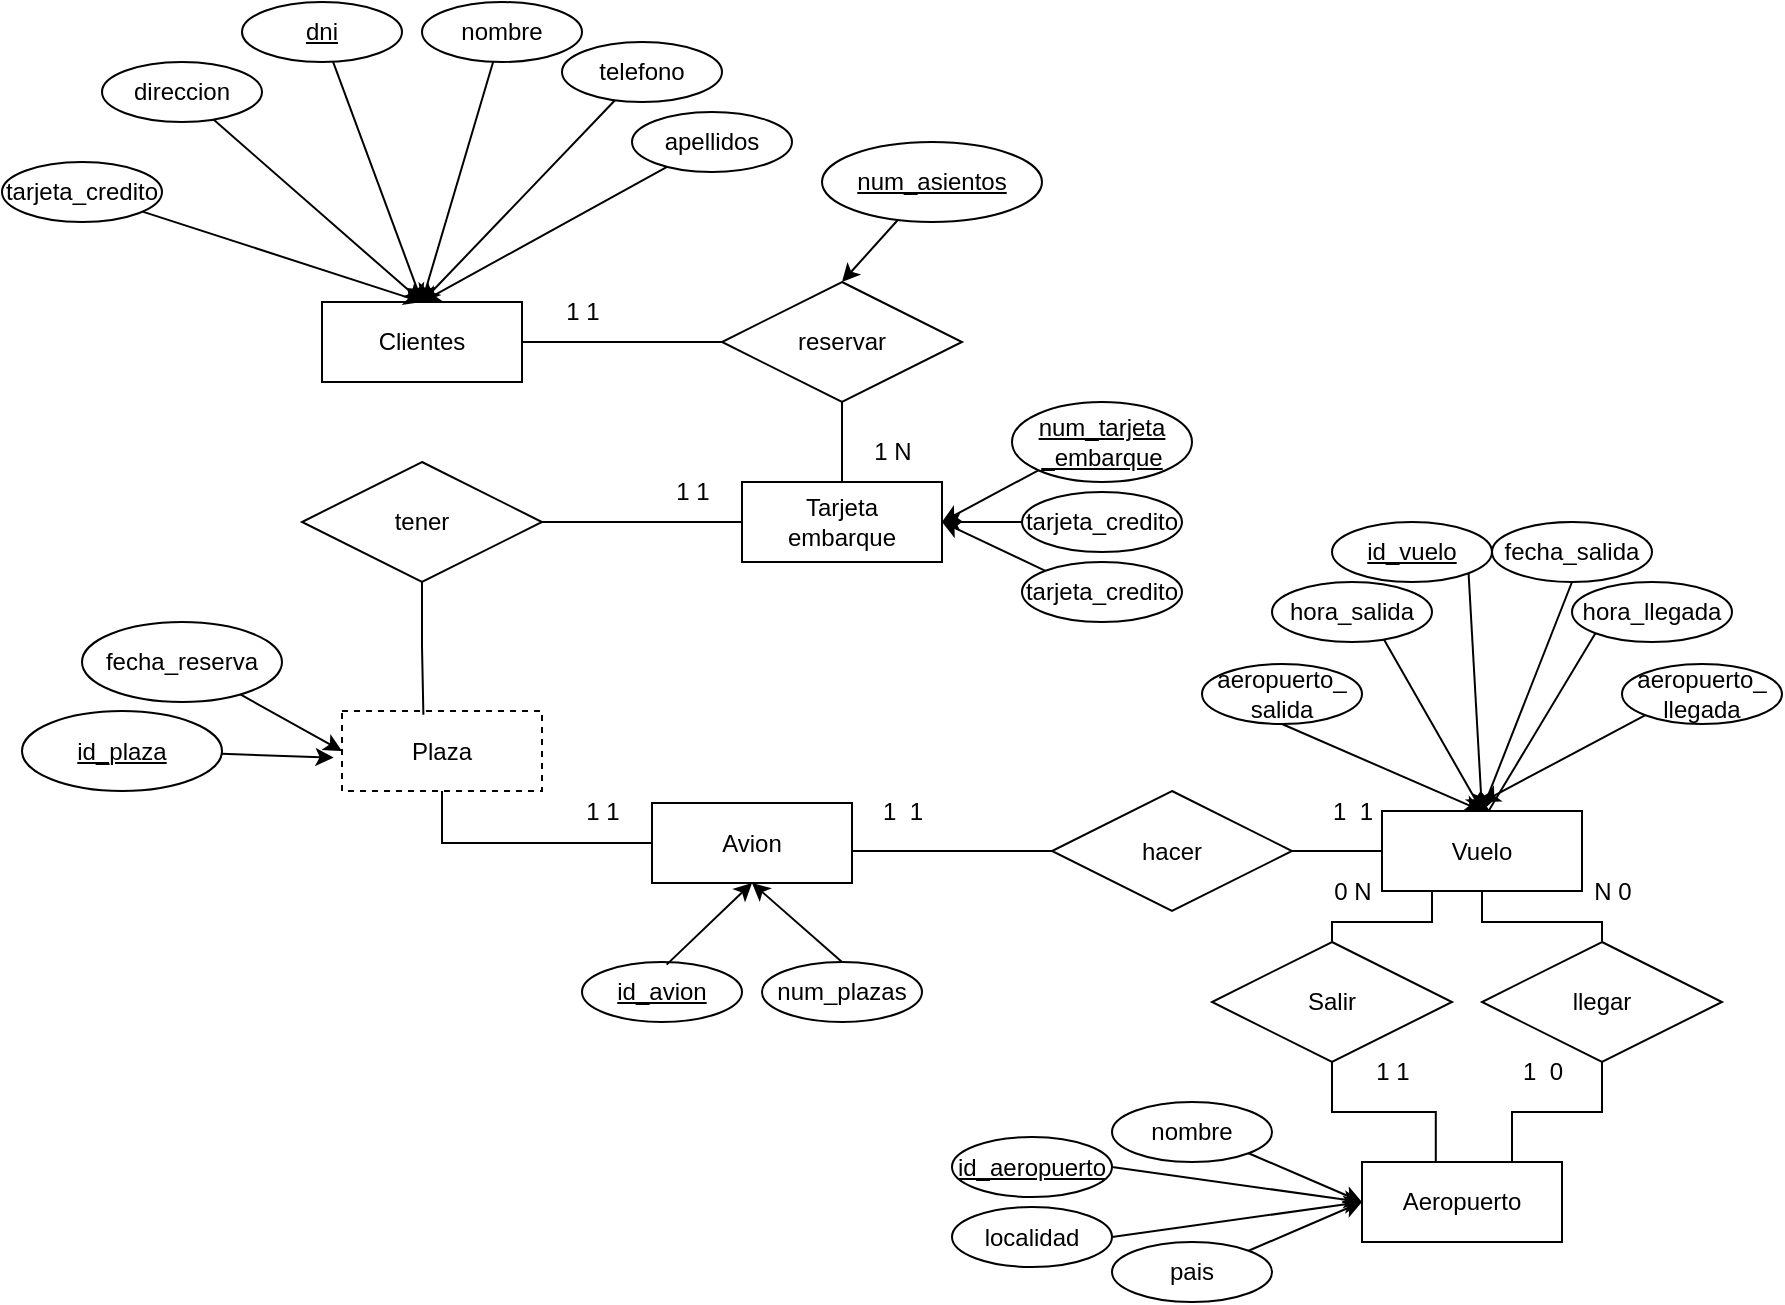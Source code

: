 <mxfile version="22.0.4" type="github">
  <diagram id="R2lEEEUBdFMjLlhIrx00" name="Page-1">
    <mxGraphModel dx="2172" dy="634" grid="1" gridSize="10" guides="1" tooltips="1" connect="1" arrows="1" fold="1" page="1" pageScale="1" pageWidth="850" pageHeight="1100" math="0" shadow="0" extFonts="Permanent Marker^https://fonts.googleapis.com/css?family=Permanent+Marker">
      <root>
        <mxCell id="0" />
        <mxCell id="1" parent="0" />
        <mxCell id="2jiFzWGauxY_XOc7GJdC-2" value="Clientes" style="whiteSpace=wrap;html=1;align=center;" parent="1" vertex="1">
          <mxGeometry x="100" y="240" width="100" height="40" as="geometry" />
        </mxCell>
        <mxCell id="2jiFzWGauxY_XOc7GJdC-4" value="Tarjeta &lt;br&gt;embarque" style="whiteSpace=wrap;html=1;align=center;" parent="1" vertex="1">
          <mxGeometry x="310" y="330" width="100" height="40" as="geometry" />
        </mxCell>
        <mxCell id="2jiFzWGauxY_XOc7GJdC-5" value="Aeropuerto" style="whiteSpace=wrap;html=1;align=center;" parent="1" vertex="1">
          <mxGeometry x="620" y="670" width="100" height="40" as="geometry" />
        </mxCell>
        <mxCell id="2jiFzWGauxY_XOc7GJdC-6" value="Avion" style="whiteSpace=wrap;html=1;align=center;" parent="1" vertex="1">
          <mxGeometry x="265" y="490.5" width="100" height="40" as="geometry" />
        </mxCell>
        <mxCell id="qRf_m3_fmnxYI7FiQeoy-19" style="edgeStyle=orthogonalEdgeStyle;rounded=0;orthogonalLoop=1;jettySize=auto;html=1;exitX=0.5;exitY=1;exitDx=0;exitDy=0;entryX=0;entryY=0.5;entryDx=0;entryDy=0;startArrow=none;startFill=0;endArrow=none;endFill=0;" parent="1" source="2jiFzWGauxY_XOc7GJdC-7" target="2jiFzWGauxY_XOc7GJdC-6" edge="1">
          <mxGeometry relative="1" as="geometry" />
        </mxCell>
        <mxCell id="2jiFzWGauxY_XOc7GJdC-7" value="Plaza" style="whiteSpace=wrap;html=1;align=center;dashed=1;" parent="1" vertex="1">
          <mxGeometry x="110" y="444.5" width="100" height="40" as="geometry" />
        </mxCell>
        <mxCell id="lYEexqLNSPWDxcUZi8AM-1" style="rounded=0;orthogonalLoop=1;jettySize=auto;html=1;entryX=0.5;entryY=0;entryDx=0;entryDy=0;" parent="1" source="2jiFzWGauxY_XOc7GJdC-8" target="2jiFzWGauxY_XOc7GJdC-2" edge="1">
          <mxGeometry relative="1" as="geometry" />
        </mxCell>
        <mxCell id="2jiFzWGauxY_XOc7GJdC-8" value="dni" style="ellipse;whiteSpace=wrap;html=1;align=center;fontStyle=4" parent="1" vertex="1">
          <mxGeometry x="60" y="90" width="80" height="30" as="geometry" />
        </mxCell>
        <mxCell id="lYEexqLNSPWDxcUZi8AM-3" style="rounded=0;orthogonalLoop=1;jettySize=auto;html=1;entryX=0.5;entryY=0;entryDx=0;entryDy=0;" parent="1" source="2jiFzWGauxY_XOc7GJdC-9" target="2jiFzWGauxY_XOc7GJdC-2" edge="1">
          <mxGeometry relative="1" as="geometry" />
        </mxCell>
        <mxCell id="2jiFzWGauxY_XOc7GJdC-9" value="nombre" style="ellipse;whiteSpace=wrap;html=1;align=center;" parent="1" vertex="1">
          <mxGeometry x="150" y="90" width="80" height="30" as="geometry" />
        </mxCell>
        <mxCell id="lYEexqLNSPWDxcUZi8AM-5" style="rounded=0;orthogonalLoop=1;jettySize=auto;html=1;entryX=0.5;entryY=0;entryDx=0;entryDy=0;" parent="1" source="2jiFzWGauxY_XOc7GJdC-11" target="2jiFzWGauxY_XOc7GJdC-2" edge="1">
          <mxGeometry relative="1" as="geometry" />
        </mxCell>
        <mxCell id="2jiFzWGauxY_XOc7GJdC-11" value="apellidos" style="ellipse;whiteSpace=wrap;html=1;align=center;" parent="1" vertex="1">
          <mxGeometry x="255" y="145" width="80" height="30" as="geometry" />
        </mxCell>
        <mxCell id="lYEexqLNSPWDxcUZi8AM-2" style="rounded=0;orthogonalLoop=1;jettySize=auto;html=1;entryX=0.5;entryY=0;entryDx=0;entryDy=0;" parent="1" source="2jiFzWGauxY_XOc7GJdC-12" target="2jiFzWGauxY_XOc7GJdC-2" edge="1">
          <mxGeometry relative="1" as="geometry" />
        </mxCell>
        <mxCell id="2jiFzWGauxY_XOc7GJdC-12" value="direccion" style="ellipse;whiteSpace=wrap;html=1;align=center;" parent="1" vertex="1">
          <mxGeometry x="-10" y="120" width="80" height="30" as="geometry" />
        </mxCell>
        <mxCell id="lYEexqLNSPWDxcUZi8AM-4" style="rounded=0;orthogonalLoop=1;jettySize=auto;html=1;entryX=0.5;entryY=0;entryDx=0;entryDy=0;" parent="1" source="2jiFzWGauxY_XOc7GJdC-13" target="2jiFzWGauxY_XOc7GJdC-2" edge="1">
          <mxGeometry relative="1" as="geometry" />
        </mxCell>
        <mxCell id="2jiFzWGauxY_XOc7GJdC-13" value="telefono" style="ellipse;whiteSpace=wrap;html=1;align=center;" parent="1" vertex="1">
          <mxGeometry x="220" y="110" width="80" height="30" as="geometry" />
        </mxCell>
        <mxCell id="lYEexqLNSPWDxcUZi8AM-6" style="rounded=0;orthogonalLoop=1;jettySize=auto;html=1;entryX=0.5;entryY=0;entryDx=0;entryDy=0;" parent="1" source="2jiFzWGauxY_XOc7GJdC-14" target="2jiFzWGauxY_XOc7GJdC-2" edge="1">
          <mxGeometry relative="1" as="geometry" />
        </mxCell>
        <mxCell id="2jiFzWGauxY_XOc7GJdC-14" value="tarjeta_credito" style="ellipse;whiteSpace=wrap;html=1;align=center;" parent="1" vertex="1">
          <mxGeometry x="-60" y="170" width="80" height="30" as="geometry" />
        </mxCell>
        <mxCell id="lYEexqLNSPWDxcUZi8AM-8" style="rounded=0;orthogonalLoop=1;jettySize=auto;html=1;entryX=0.5;entryY=0;entryDx=0;entryDy=0;" parent="1" source="2jiFzWGauxY_XOc7GJdC-15" target="lYEexqLNSPWDxcUZi8AM-7" edge="1">
          <mxGeometry relative="1" as="geometry" />
        </mxCell>
        <mxCell id="2jiFzWGauxY_XOc7GJdC-15" value="num_asientos" style="ellipse;whiteSpace=wrap;html=1;align=center;fontStyle=4" parent="1" vertex="1">
          <mxGeometry x="350" y="160" width="110" height="40" as="geometry" />
        </mxCell>
        <mxCell id="lYEexqLNSPWDxcUZi8AM-9" style="rounded=0;orthogonalLoop=1;jettySize=auto;html=1;entryX=0;entryY=0.5;entryDx=0;entryDy=0;" parent="1" source="2jiFzWGauxY_XOc7GJdC-16" target="2jiFzWGauxY_XOc7GJdC-7" edge="1">
          <mxGeometry relative="1" as="geometry" />
        </mxCell>
        <mxCell id="2jiFzWGauxY_XOc7GJdC-16" value="fecha_reserva" style="ellipse;whiteSpace=wrap;html=1;align=center;" parent="1" vertex="1">
          <mxGeometry x="-20" y="400" width="100" height="40" as="geometry" />
        </mxCell>
        <mxCell id="qRf_m3_fmnxYI7FiQeoy-16" style="rounded=0;orthogonalLoop=1;jettySize=auto;html=1;exitX=0;exitY=1;exitDx=0;exitDy=0;entryX=1;entryY=0.5;entryDx=0;entryDy=0;" parent="1" source="2jiFzWGauxY_XOc7GJdC-17" target="2jiFzWGauxY_XOc7GJdC-4" edge="1">
          <mxGeometry relative="1" as="geometry" />
        </mxCell>
        <mxCell id="2jiFzWGauxY_XOc7GJdC-17" value="num_tarjeta&lt;br&gt;_embarque" style="ellipse;whiteSpace=wrap;html=1;align=center;fontStyle=4" parent="1" vertex="1">
          <mxGeometry x="445" y="290" width="90" height="40" as="geometry" />
        </mxCell>
        <mxCell id="2jiFzWGauxY_XOc7GJdC-18" value="tarjeta_credito" style="ellipse;whiteSpace=wrap;html=1;align=center;" parent="1" vertex="1">
          <mxGeometry x="450" y="370" width="80" height="30" as="geometry" />
        </mxCell>
        <mxCell id="qRf_m3_fmnxYI7FiQeoy-17" style="rounded=0;orthogonalLoop=1;jettySize=auto;html=1;exitX=0;exitY=0.5;exitDx=0;exitDy=0;entryX=1;entryY=0.5;entryDx=0;entryDy=0;" parent="1" source="2jiFzWGauxY_XOc7GJdC-20" target="2jiFzWGauxY_XOc7GJdC-4" edge="1">
          <mxGeometry relative="1" as="geometry" />
        </mxCell>
        <mxCell id="2jiFzWGauxY_XOc7GJdC-20" value="tarjeta_credito" style="ellipse;whiteSpace=wrap;html=1;align=center;" parent="1" vertex="1">
          <mxGeometry x="450" y="335" width="80" height="30" as="geometry" />
        </mxCell>
        <mxCell id="2jiFzWGauxY_XOc7GJdC-21" value="id_avion&lt;br&gt;" style="ellipse;whiteSpace=wrap;html=1;align=center;fontStyle=4" parent="1" vertex="1">
          <mxGeometry x="230" y="570" width="80" height="30" as="geometry" />
        </mxCell>
        <mxCell id="qRf_m3_fmnxYI7FiQeoy-21" style="rounded=0;orthogonalLoop=1;jettySize=auto;html=1;exitX=0.5;exitY=0;exitDx=0;exitDy=0;entryX=0.5;entryY=1;entryDx=0;entryDy=0;" parent="1" source="2jiFzWGauxY_XOc7GJdC-22" target="2jiFzWGauxY_XOc7GJdC-6" edge="1">
          <mxGeometry relative="1" as="geometry" />
        </mxCell>
        <mxCell id="2jiFzWGauxY_XOc7GJdC-22" value="num_plazas" style="ellipse;whiteSpace=wrap;html=1;align=center;" parent="1" vertex="1">
          <mxGeometry x="320" y="570" width="80" height="30" as="geometry" />
        </mxCell>
        <mxCell id="qRf_m3_fmnxYI7FiQeoy-32" style="rounded=0;orthogonalLoop=1;jettySize=auto;html=1;exitX=1;exitY=0.5;exitDx=0;exitDy=0;entryX=0;entryY=0.5;entryDx=0;entryDy=0;" parent="1" source="2jiFzWGauxY_XOc7GJdC-23" target="2jiFzWGauxY_XOc7GJdC-5" edge="1">
          <mxGeometry relative="1" as="geometry" />
        </mxCell>
        <mxCell id="2jiFzWGauxY_XOc7GJdC-23" value="localidad" style="ellipse;whiteSpace=wrap;html=1;align=center;fontStyle=0" parent="1" vertex="1">
          <mxGeometry x="415" y="692.5" width="80" height="30" as="geometry" />
        </mxCell>
        <mxCell id="2jiFzWGauxY_XOc7GJdC-24" value="pais" style="ellipse;whiteSpace=wrap;html=1;align=center;" parent="1" vertex="1">
          <mxGeometry x="495" y="710" width="80" height="30" as="geometry" />
        </mxCell>
        <mxCell id="qRf_m3_fmnxYI7FiQeoy-29" style="rounded=0;orthogonalLoop=1;jettySize=auto;html=1;exitX=1;exitY=0.5;exitDx=0;exitDy=0;entryX=0;entryY=0.5;entryDx=0;entryDy=0;" parent="1" source="2jiFzWGauxY_XOc7GJdC-25" target="2jiFzWGauxY_XOc7GJdC-5" edge="1">
          <mxGeometry relative="1" as="geometry" />
        </mxCell>
        <mxCell id="2jiFzWGauxY_XOc7GJdC-25" value="id_aeropuerto" style="ellipse;whiteSpace=wrap;html=1;align=center;fontStyle=4" parent="1" vertex="1">
          <mxGeometry x="415" y="657.5" width="80" height="30" as="geometry" />
        </mxCell>
        <mxCell id="qRf_m3_fmnxYI7FiQeoy-30" style="rounded=0;orthogonalLoop=1;jettySize=auto;html=1;exitX=1;exitY=1;exitDx=0;exitDy=0;" parent="1" source="2jiFzWGauxY_XOc7GJdC-26" edge="1">
          <mxGeometry relative="1" as="geometry">
            <mxPoint x="620" y="690" as="targetPoint" />
          </mxGeometry>
        </mxCell>
        <mxCell id="2jiFzWGauxY_XOc7GJdC-26" value="nombre" style="ellipse;whiteSpace=wrap;html=1;align=center;" parent="1" vertex="1">
          <mxGeometry x="495" y="640" width="80" height="30" as="geometry" />
        </mxCell>
        <mxCell id="qRf_m3_fmnxYI7FiQeoy-26" style="rounded=0;orthogonalLoop=1;jettySize=auto;html=1;exitX=0.698;exitY=0.952;exitDx=0;exitDy=0;exitPerimeter=0;entryX=0.5;entryY=0;entryDx=0;entryDy=0;" parent="1" source="2jiFzWGauxY_XOc7GJdC-27" target="qRf_m3_fmnxYI7FiQeoy-7" edge="1">
          <mxGeometry relative="1" as="geometry" />
        </mxCell>
        <mxCell id="2jiFzWGauxY_XOc7GJdC-27" value="hora_salida" style="ellipse;whiteSpace=wrap;html=1;align=center;fontStyle=0" parent="1" vertex="1">
          <mxGeometry x="575" y="380" width="80" height="30" as="geometry" />
        </mxCell>
        <mxCell id="qRf_m3_fmnxYI7FiQeoy-23" style="rounded=0;orthogonalLoop=1;jettySize=auto;html=1;exitX=0;exitY=1;exitDx=0;exitDy=0;" parent="1" source="2jiFzWGauxY_XOc7GJdC-28" edge="1">
          <mxGeometry relative="1" as="geometry">
            <mxPoint x="680" y="500" as="targetPoint" />
          </mxGeometry>
        </mxCell>
        <mxCell id="2jiFzWGauxY_XOc7GJdC-28" value="hora_llegada" style="ellipse;whiteSpace=wrap;html=1;align=center;" parent="1" vertex="1">
          <mxGeometry x="725" y="380" width="80" height="30" as="geometry" />
        </mxCell>
        <mxCell id="qRf_m3_fmnxYI7FiQeoy-25" style="rounded=0;orthogonalLoop=1;jettySize=auto;html=1;exitX=1;exitY=1;exitDx=0;exitDy=0;entryX=0.5;entryY=0;entryDx=0;entryDy=0;" parent="1" source="2jiFzWGauxY_XOc7GJdC-29" target="qRf_m3_fmnxYI7FiQeoy-7" edge="1">
          <mxGeometry relative="1" as="geometry" />
        </mxCell>
        <mxCell id="2jiFzWGauxY_XOc7GJdC-29" value="id_vuelo" style="ellipse;whiteSpace=wrap;html=1;align=center;fontStyle=4" parent="1" vertex="1">
          <mxGeometry x="605" y="350" width="80" height="30" as="geometry" />
        </mxCell>
        <mxCell id="qRf_m3_fmnxYI7FiQeoy-22" style="rounded=0;orthogonalLoop=1;jettySize=auto;html=1;exitX=0.5;exitY=1;exitDx=0;exitDy=0;entryX=0.5;entryY=0;entryDx=0;entryDy=0;" parent="1" source="2jiFzWGauxY_XOc7GJdC-30" target="qRf_m3_fmnxYI7FiQeoy-7" edge="1">
          <mxGeometry relative="1" as="geometry" />
        </mxCell>
        <mxCell id="2jiFzWGauxY_XOc7GJdC-30" value="fecha_salida" style="ellipse;whiteSpace=wrap;html=1;align=center;" parent="1" vertex="1">
          <mxGeometry x="685" y="350" width="80" height="30" as="geometry" />
        </mxCell>
        <mxCell id="qRf_m3_fmnxYI7FiQeoy-27" style="rounded=0;orthogonalLoop=1;jettySize=auto;html=1;exitX=0.5;exitY=1;exitDx=0;exitDy=0;entryX=0.5;entryY=0;entryDx=0;entryDy=0;" parent="1" source="2jiFzWGauxY_XOc7GJdC-31" target="qRf_m3_fmnxYI7FiQeoy-7" edge="1">
          <mxGeometry relative="1" as="geometry" />
        </mxCell>
        <mxCell id="2jiFzWGauxY_XOc7GJdC-31" value="aeropuerto_&lt;br&gt;salida" style="ellipse;whiteSpace=wrap;html=1;align=center;fontStyle=0" parent="1" vertex="1">
          <mxGeometry x="540" y="421" width="80" height="30" as="geometry" />
        </mxCell>
        <mxCell id="qRf_m3_fmnxYI7FiQeoy-24" style="rounded=0;orthogonalLoop=1;jettySize=auto;html=1;exitX=0;exitY=1;exitDx=0;exitDy=0;" parent="1" source="2jiFzWGauxY_XOc7GJdC-32" edge="1">
          <mxGeometry relative="1" as="geometry">
            <mxPoint x="680" y="490" as="targetPoint" />
          </mxGeometry>
        </mxCell>
        <mxCell id="2jiFzWGauxY_XOc7GJdC-32" value="aeropuerto_&lt;br&gt;llegada" style="ellipse;whiteSpace=wrap;html=1;align=center;" parent="1" vertex="1">
          <mxGeometry x="750" y="421" width="80" height="30" as="geometry" />
        </mxCell>
        <mxCell id="lYEexqLNSPWDxcUZi8AM-10" style="edgeStyle=orthogonalEdgeStyle;rounded=0;orthogonalLoop=1;jettySize=auto;html=1;entryX=1;entryY=0.5;entryDx=0;entryDy=0;startArrow=none;startFill=0;endArrow=none;endFill=0;" parent="1" source="lYEexqLNSPWDxcUZi8AM-7" target="2jiFzWGauxY_XOc7GJdC-2" edge="1">
          <mxGeometry relative="1" as="geometry" />
        </mxCell>
        <mxCell id="lYEexqLNSPWDxcUZi8AM-11" style="edgeStyle=orthogonalEdgeStyle;rounded=0;orthogonalLoop=1;jettySize=auto;html=1;entryX=0.5;entryY=0;entryDx=0;entryDy=0;startArrow=none;startFill=0;endArrow=none;endFill=0;" parent="1" source="lYEexqLNSPWDxcUZi8AM-7" target="2jiFzWGauxY_XOc7GJdC-4" edge="1">
          <mxGeometry relative="1" as="geometry" />
        </mxCell>
        <mxCell id="lYEexqLNSPWDxcUZi8AM-7" value="reservar" style="shape=rhombus;perimeter=rhombusPerimeter;whiteSpace=wrap;html=1;align=center;" parent="1" vertex="1">
          <mxGeometry x="300" y="230" width="120" height="60" as="geometry" />
        </mxCell>
        <mxCell id="qRf_m3_fmnxYI7FiQeoy-9" style="edgeStyle=orthogonalEdgeStyle;rounded=0;orthogonalLoop=1;jettySize=auto;html=1;entryX=0;entryY=0.5;entryDx=0;entryDy=0;startArrow=none;startFill=0;endArrow=none;endFill=0;" parent="1" source="lYEexqLNSPWDxcUZi8AM-14" target="qRf_m3_fmnxYI7FiQeoy-7" edge="1">
          <mxGeometry relative="1" as="geometry" />
        </mxCell>
        <mxCell id="lYEexqLNSPWDxcUZi8AM-14" value="hacer" style="shape=rhombus;perimeter=rhombusPerimeter;whiteSpace=wrap;html=1;align=center;" parent="1" vertex="1">
          <mxGeometry x="465" y="484.5" width="120" height="60" as="geometry" />
        </mxCell>
        <mxCell id="lYEexqLNSPWDxcUZi8AM-26" style="edgeStyle=orthogonalEdgeStyle;rounded=0;orthogonalLoop=1;jettySize=auto;html=1;startArrow=none;startFill=0;endArrow=none;endFill=0;" parent="1" source="lYEexqLNSPWDxcUZi8AM-15" target="2jiFzWGauxY_XOc7GJdC-4" edge="1">
          <mxGeometry relative="1" as="geometry" />
        </mxCell>
        <mxCell id="lYEexqLNSPWDxcUZi8AM-15" value="tener" style="shape=rhombus;perimeter=rhombusPerimeter;whiteSpace=wrap;html=1;align=center;" parent="1" vertex="1">
          <mxGeometry x="90" y="320" width="120" height="60" as="geometry" />
        </mxCell>
        <mxCell id="lYEexqLNSPWDxcUZi8AM-16" value="1 N" style="text;html=1;align=center;verticalAlign=middle;resizable=0;points=[];autosize=1;strokeColor=none;fillColor=none;" parent="1" vertex="1">
          <mxGeometry x="365" y="300" width="40" height="30" as="geometry" />
        </mxCell>
        <mxCell id="lYEexqLNSPWDxcUZi8AM-17" value="1 1" style="text;html=1;align=center;verticalAlign=middle;resizable=0;points=[];autosize=1;strokeColor=none;fillColor=none;" parent="1" vertex="1">
          <mxGeometry x="210" y="230" width="40" height="30" as="geometry" />
        </mxCell>
        <mxCell id="lYEexqLNSPWDxcUZi8AM-19" style="rounded=0;orthogonalLoop=1;jettySize=auto;html=1;entryX=-0.042;entryY=0.582;entryDx=0;entryDy=0;entryPerimeter=0;" parent="1" source="lYEexqLNSPWDxcUZi8AM-18" target="2jiFzWGauxY_XOc7GJdC-7" edge="1">
          <mxGeometry relative="1" as="geometry" />
        </mxCell>
        <mxCell id="lYEexqLNSPWDxcUZi8AM-18" value="id_plaza" style="ellipse;whiteSpace=wrap;html=1;align=center;fontStyle=4" parent="1" vertex="1">
          <mxGeometry x="-50" y="444.5" width="100" height="40" as="geometry" />
        </mxCell>
        <mxCell id="qRf_m3_fmnxYI7FiQeoy-5" style="edgeStyle=orthogonalEdgeStyle;rounded=0;orthogonalLoop=1;jettySize=auto;html=1;entryX=0.407;entryY=0.048;entryDx=0;entryDy=0;entryPerimeter=0;startArrow=none;startFill=0;endArrow=none;endFill=0;" parent="1" source="lYEexqLNSPWDxcUZi8AM-15" target="2jiFzWGauxY_XOc7GJdC-7" edge="1">
          <mxGeometry relative="1" as="geometry" />
        </mxCell>
        <mxCell id="qRf_m3_fmnxYI7FiQeoy-12" style="edgeStyle=orthogonalEdgeStyle;rounded=0;orthogonalLoop=1;jettySize=auto;html=1;entryX=0.5;entryY=0;entryDx=0;entryDy=0;startArrow=none;startFill=0;endArrow=none;endFill=0;" parent="1" source="qRf_m3_fmnxYI7FiQeoy-7" target="qRf_m3_fmnxYI7FiQeoy-11" edge="1">
          <mxGeometry relative="1" as="geometry">
            <Array as="points">
              <mxPoint x="680" y="550" />
              <mxPoint x="740" y="550" />
            </Array>
          </mxGeometry>
        </mxCell>
        <mxCell id="qRf_m3_fmnxYI7FiQeoy-13" style="edgeStyle=orthogonalEdgeStyle;rounded=0;orthogonalLoop=1;jettySize=auto;html=1;exitX=0.25;exitY=1;exitDx=0;exitDy=0;startArrow=none;startFill=0;endArrow=none;endFill=0;" parent="1" source="qRf_m3_fmnxYI7FiQeoy-7" target="qRf_m3_fmnxYI7FiQeoy-10" edge="1">
          <mxGeometry relative="1" as="geometry">
            <Array as="points">
              <mxPoint x="655" y="550" />
              <mxPoint x="605" y="550" />
            </Array>
          </mxGeometry>
        </mxCell>
        <mxCell id="qRf_m3_fmnxYI7FiQeoy-7" value="Vuelo" style="whiteSpace=wrap;html=1;align=center;" parent="1" vertex="1">
          <mxGeometry x="630" y="494.5" width="100" height="40" as="geometry" />
        </mxCell>
        <mxCell id="qRf_m3_fmnxYI7FiQeoy-8" style="edgeStyle=orthogonalEdgeStyle;rounded=0;orthogonalLoop=1;jettySize=auto;html=1;entryX=0;entryY=0.5;entryDx=0;entryDy=0;startArrow=none;startFill=0;endArrow=none;endFill=0;" parent="1" source="2jiFzWGauxY_XOc7GJdC-6" target="lYEexqLNSPWDxcUZi8AM-14" edge="1">
          <mxGeometry relative="1" as="geometry">
            <Array as="points">
              <mxPoint x="415" y="515" />
            </Array>
          </mxGeometry>
        </mxCell>
        <mxCell id="qRf_m3_fmnxYI7FiQeoy-10" value="Salir" style="shape=rhombus;perimeter=rhombusPerimeter;whiteSpace=wrap;html=1;align=center;" parent="1" vertex="1">
          <mxGeometry x="545" y="560" width="120" height="60" as="geometry" />
        </mxCell>
        <mxCell id="qRf_m3_fmnxYI7FiQeoy-15" style="edgeStyle=orthogonalEdgeStyle;rounded=0;orthogonalLoop=1;jettySize=auto;html=1;entryX=0.75;entryY=0;entryDx=0;entryDy=0;startArrow=none;startFill=0;endArrow=none;endFill=0;" parent="1" source="qRf_m3_fmnxYI7FiQeoy-11" target="2jiFzWGauxY_XOc7GJdC-5" edge="1">
          <mxGeometry relative="1" as="geometry" />
        </mxCell>
        <mxCell id="qRf_m3_fmnxYI7FiQeoy-11" value="llegar" style="shape=rhombus;perimeter=rhombusPerimeter;whiteSpace=wrap;html=1;align=center;" parent="1" vertex="1">
          <mxGeometry x="680" y="560" width="120" height="60" as="geometry" />
        </mxCell>
        <mxCell id="qRf_m3_fmnxYI7FiQeoy-14" style="edgeStyle=orthogonalEdgeStyle;rounded=0;orthogonalLoop=1;jettySize=auto;html=1;entryX=0.369;entryY=0.005;entryDx=0;entryDy=0;entryPerimeter=0;startArrow=none;startFill=0;endArrow=none;endFill=0;" parent="1" source="qRf_m3_fmnxYI7FiQeoy-10" target="2jiFzWGauxY_XOc7GJdC-5" edge="1">
          <mxGeometry relative="1" as="geometry" />
        </mxCell>
        <mxCell id="qRf_m3_fmnxYI7FiQeoy-18" style="rounded=0;orthogonalLoop=1;jettySize=auto;html=1;exitX=0;exitY=0;exitDx=0;exitDy=0;entryX=1;entryY=0.5;entryDx=0;entryDy=0;" parent="1" source="2jiFzWGauxY_XOc7GJdC-18" target="2jiFzWGauxY_XOc7GJdC-4" edge="1">
          <mxGeometry relative="1" as="geometry">
            <mxPoint x="413" y="366" as="targetPoint" />
          </mxGeometry>
        </mxCell>
        <mxCell id="qRf_m3_fmnxYI7FiQeoy-20" style="rounded=0;orthogonalLoop=1;jettySize=auto;html=1;exitX=0.529;exitY=0.044;exitDx=0;exitDy=0;entryX=0.5;entryY=1;entryDx=0;entryDy=0;exitPerimeter=0;" parent="1" source="2jiFzWGauxY_XOc7GJdC-21" target="2jiFzWGauxY_XOc7GJdC-6" edge="1">
          <mxGeometry relative="1" as="geometry" />
        </mxCell>
        <mxCell id="qRf_m3_fmnxYI7FiQeoy-31" style="rounded=0;orthogonalLoop=1;jettySize=auto;html=1;exitX=1;exitY=0;exitDx=0;exitDy=0;" parent="1" source="2jiFzWGauxY_XOc7GJdC-24" edge="1">
          <mxGeometry relative="1" as="geometry">
            <mxPoint x="620" y="690" as="targetPoint" />
          </mxGeometry>
        </mxCell>
        <mxCell id="qRf_m3_fmnxYI7FiQeoy-33" value="1 1" style="text;html=1;align=center;verticalAlign=middle;resizable=0;points=[];autosize=1;strokeColor=none;fillColor=none;" parent="1" vertex="1">
          <mxGeometry x="265" y="320" width="40" height="30" as="geometry" />
        </mxCell>
        <mxCell id="qRf_m3_fmnxYI7FiQeoy-36" value="1&amp;nbsp; 1" style="text;html=1;align=center;verticalAlign=middle;resizable=0;points=[];autosize=1;strokeColor=none;fillColor=none;" parent="1" vertex="1">
          <mxGeometry x="595" y="480" width="40" height="30" as="geometry" />
        </mxCell>
        <mxCell id="qRf_m3_fmnxYI7FiQeoy-37" value="1&amp;nbsp; 1" style="text;html=1;align=center;verticalAlign=middle;resizable=0;points=[];autosize=1;strokeColor=none;fillColor=none;" parent="1" vertex="1">
          <mxGeometry x="370" y="480" width="40" height="30" as="geometry" />
        </mxCell>
        <mxCell id="qRf_m3_fmnxYI7FiQeoy-38" value="1 1" style="text;html=1;align=center;verticalAlign=middle;resizable=0;points=[];autosize=1;strokeColor=none;fillColor=none;" parent="1" vertex="1">
          <mxGeometry x="615" y="610" width="40" height="30" as="geometry" />
        </mxCell>
        <mxCell id="qRf_m3_fmnxYI7FiQeoy-40" value="0 N" style="text;html=1;align=center;verticalAlign=middle;resizable=0;points=[];autosize=1;strokeColor=none;fillColor=none;" parent="1" vertex="1">
          <mxGeometry x="595" y="520" width="40" height="30" as="geometry" />
        </mxCell>
        <mxCell id="qRf_m3_fmnxYI7FiQeoy-41" value="1&amp;nbsp; 0" style="text;html=1;align=center;verticalAlign=middle;resizable=0;points=[];autosize=1;strokeColor=none;fillColor=none;" parent="1" vertex="1">
          <mxGeometry x="690" y="610" width="40" height="30" as="geometry" />
        </mxCell>
        <mxCell id="qRf_m3_fmnxYI7FiQeoy-42" value="N 0" style="text;html=1;align=center;verticalAlign=middle;resizable=0;points=[];autosize=1;strokeColor=none;fillColor=none;" parent="1" vertex="1">
          <mxGeometry x="725" y="520" width="40" height="30" as="geometry" />
        </mxCell>
        <mxCell id="qRf_m3_fmnxYI7FiQeoy-44" value="1 1" style="text;html=1;align=center;verticalAlign=middle;resizable=0;points=[];autosize=1;strokeColor=none;fillColor=none;" parent="1" vertex="1">
          <mxGeometry x="220" y="480" width="40" height="30" as="geometry" />
        </mxCell>
      </root>
    </mxGraphModel>
  </diagram>
</mxfile>
